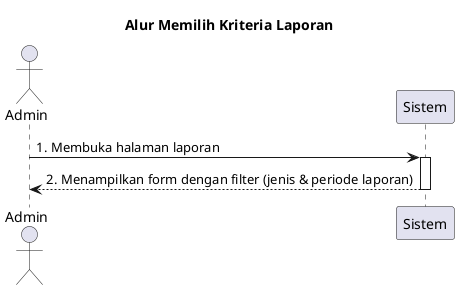 @startuml
actor Admin
participant "Sistem" as System

title Alur Memilih Kriteria Laporan

Admin -> System : 1. Membuka halaman laporan
activate System
System --> Admin : 2. Menampilkan form dengan filter (jenis & periode laporan)
deactivate System

@enduml